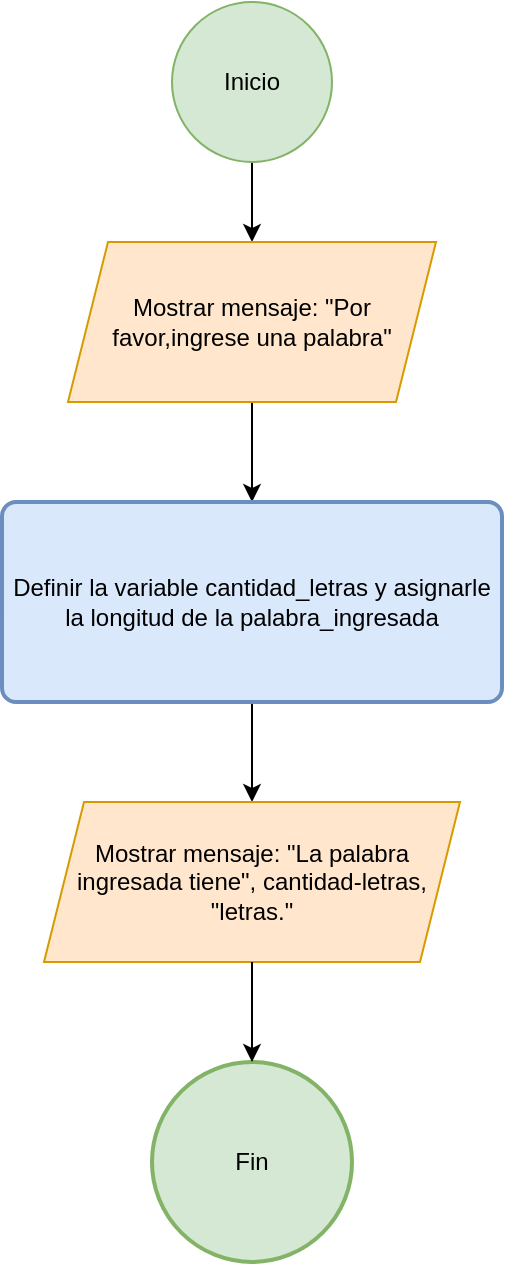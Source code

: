 <mxfile version="27.1.6">
  <diagram id="C5RBs43oDa-KdzZeNtuy" name="Page-1">
    <mxGraphModel dx="872" dy="439" grid="1" gridSize="10" guides="1" tooltips="1" connect="1" arrows="1" fold="1" page="1" pageScale="1" pageWidth="827" pageHeight="1169" math="0" shadow="0">
      <root>
        <mxCell id="WIyWlLk6GJQsqaUBKTNV-0" />
        <mxCell id="WIyWlLk6GJQsqaUBKTNV-1" parent="WIyWlLk6GJQsqaUBKTNV-0" />
        <mxCell id="EbYezUl0zW1qitCCAeMy-3" style="edgeStyle=orthogonalEdgeStyle;rounded=0;orthogonalLoop=1;jettySize=auto;html=1;exitX=0.5;exitY=1;exitDx=0;exitDy=0;entryX=0.5;entryY=0;entryDx=0;entryDy=0;" edge="1" parent="WIyWlLk6GJQsqaUBKTNV-1" source="EbYezUl0zW1qitCCAeMy-0" target="EbYezUl0zW1qitCCAeMy-2">
          <mxGeometry relative="1" as="geometry" />
        </mxCell>
        <mxCell id="EbYezUl0zW1qitCCAeMy-0" value="Inicio" style="ellipse;whiteSpace=wrap;html=1;aspect=fixed;fillColor=#d5e8d4;strokeColor=#82b366;" vertex="1" parent="WIyWlLk6GJQsqaUBKTNV-1">
          <mxGeometry x="334" y="70" width="80" height="80" as="geometry" />
        </mxCell>
        <mxCell id="EbYezUl0zW1qitCCAeMy-5" style="edgeStyle=orthogonalEdgeStyle;rounded=0;orthogonalLoop=1;jettySize=auto;html=1;" edge="1" parent="WIyWlLk6GJQsqaUBKTNV-1" source="EbYezUl0zW1qitCCAeMy-2" target="EbYezUl0zW1qitCCAeMy-4">
          <mxGeometry relative="1" as="geometry" />
        </mxCell>
        <mxCell id="EbYezUl0zW1qitCCAeMy-2" value="Mostrar mensaje: &quot;Por favor,ingrese una palabra&quot;" style="shape=parallelogram;perimeter=parallelogramPerimeter;whiteSpace=wrap;html=1;fixedSize=1;fillColor=#ffe6cc;strokeColor=#d79b00;" vertex="1" parent="WIyWlLk6GJQsqaUBKTNV-1">
          <mxGeometry x="282" y="190" width="184" height="80" as="geometry" />
        </mxCell>
        <mxCell id="EbYezUl0zW1qitCCAeMy-7" style="edgeStyle=orthogonalEdgeStyle;rounded=0;orthogonalLoop=1;jettySize=auto;html=1;entryX=0.5;entryY=0;entryDx=0;entryDy=0;" edge="1" parent="WIyWlLk6GJQsqaUBKTNV-1" source="EbYezUl0zW1qitCCAeMy-4" target="EbYezUl0zW1qitCCAeMy-6">
          <mxGeometry relative="1" as="geometry" />
        </mxCell>
        <mxCell id="EbYezUl0zW1qitCCAeMy-4" value="Definir la variable cantidad_letras y asignarle la longitud de la palabra_ingresada" style="rounded=1;whiteSpace=wrap;html=1;absoluteArcSize=1;arcSize=14;strokeWidth=2;fillColor=#dae8fc;strokeColor=#6c8ebf;" vertex="1" parent="WIyWlLk6GJQsqaUBKTNV-1">
          <mxGeometry x="249" y="320" width="250" height="100" as="geometry" />
        </mxCell>
        <mxCell id="EbYezUl0zW1qitCCAeMy-6" value="Mostrar mensaje: &quot;La palabra ingresada tiene&quot;, cantidad-letras, &quot;letras.&quot;" style="shape=parallelogram;perimeter=parallelogramPerimeter;whiteSpace=wrap;html=1;fixedSize=1;fillColor=#ffe6cc;strokeColor=#d79b00;" vertex="1" parent="WIyWlLk6GJQsqaUBKTNV-1">
          <mxGeometry x="270" y="470" width="208" height="80" as="geometry" />
        </mxCell>
        <mxCell id="EbYezUl0zW1qitCCAeMy-8" value="Fin" style="strokeWidth=2;html=1;shape=mxgraph.flowchart.start_2;whiteSpace=wrap;fillColor=#d5e8d4;strokeColor=#82b366;" vertex="1" parent="WIyWlLk6GJQsqaUBKTNV-1">
          <mxGeometry x="324" y="600" width="100" height="100" as="geometry" />
        </mxCell>
        <mxCell id="EbYezUl0zW1qitCCAeMy-9" style="edgeStyle=orthogonalEdgeStyle;rounded=0;orthogonalLoop=1;jettySize=auto;html=1;entryX=0.5;entryY=0;entryDx=0;entryDy=0;entryPerimeter=0;" edge="1" parent="WIyWlLk6GJQsqaUBKTNV-1" source="EbYezUl0zW1qitCCAeMy-6" target="EbYezUl0zW1qitCCAeMy-8">
          <mxGeometry relative="1" as="geometry" />
        </mxCell>
      </root>
    </mxGraphModel>
  </diagram>
</mxfile>
